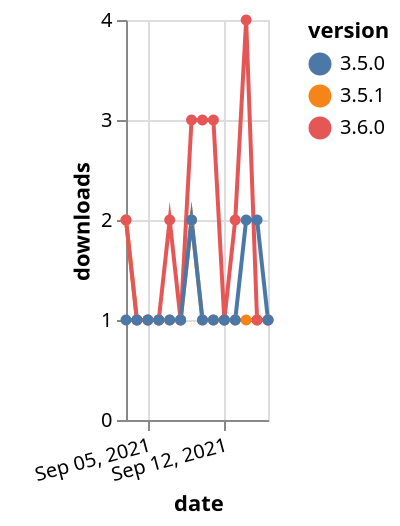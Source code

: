 {"$schema": "https://vega.github.io/schema/vega-lite/v5.json", "description": "A simple bar chart with embedded data.", "data": {"values": [{"date": "2021-09-03", "total": 116, "delta": 2, "version": "3.5.1"}, {"date": "2021-09-04", "total": 117, "delta": 1, "version": "3.5.1"}, {"date": "2021-09-05", "total": 118, "delta": 1, "version": "3.5.1"}, {"date": "2021-09-06", "total": 119, "delta": 1, "version": "3.5.1"}, {"date": "2021-09-07", "total": 120, "delta": 1, "version": "3.5.1"}, {"date": "2021-09-08", "total": 121, "delta": 1, "version": "3.5.1"}, {"date": "2021-09-09", "total": 123, "delta": 2, "version": "3.5.1"}, {"date": "2021-09-10", "total": 124, "delta": 1, "version": "3.5.1"}, {"date": "2021-09-11", "total": 125, "delta": 1, "version": "3.5.1"}, {"date": "2021-09-12", "total": 126, "delta": 1, "version": "3.5.1"}, {"date": "2021-09-13", "total": 127, "delta": 1, "version": "3.5.1"}, {"date": "2021-09-14", "total": 128, "delta": 1, "version": "3.5.1"}, {"date": "2021-09-15", "total": 129, "delta": 1, "version": "3.5.1"}, {"date": "2021-09-16", "total": 130, "delta": 1, "version": "3.5.1"}, {"date": "2021-09-03", "total": 95, "delta": 2, "version": "3.6.0"}, {"date": "2021-09-04", "total": 96, "delta": 1, "version": "3.6.0"}, {"date": "2021-09-05", "total": 97, "delta": 1, "version": "3.6.0"}, {"date": "2021-09-06", "total": 98, "delta": 1, "version": "3.6.0"}, {"date": "2021-09-07", "total": 100, "delta": 2, "version": "3.6.0"}, {"date": "2021-09-08", "total": 101, "delta": 1, "version": "3.6.0"}, {"date": "2021-09-09", "total": 104, "delta": 3, "version": "3.6.0"}, {"date": "2021-09-10", "total": 107, "delta": 3, "version": "3.6.0"}, {"date": "2021-09-11", "total": 110, "delta": 3, "version": "3.6.0"}, {"date": "2021-09-12", "total": 111, "delta": 1, "version": "3.6.0"}, {"date": "2021-09-13", "total": 113, "delta": 2, "version": "3.6.0"}, {"date": "2021-09-14", "total": 117, "delta": 4, "version": "3.6.0"}, {"date": "2021-09-15", "total": 118, "delta": 1, "version": "3.6.0"}, {"date": "2021-09-16", "total": 119, "delta": 1, "version": "3.6.0"}, {"date": "2021-09-03", "total": 146, "delta": 1, "version": "3.5.0"}, {"date": "2021-09-04", "total": 147, "delta": 1, "version": "3.5.0"}, {"date": "2021-09-05", "total": 148, "delta": 1, "version": "3.5.0"}, {"date": "2021-09-06", "total": 149, "delta": 1, "version": "3.5.0"}, {"date": "2021-09-07", "total": 150, "delta": 1, "version": "3.5.0"}, {"date": "2021-09-08", "total": 151, "delta": 1, "version": "3.5.0"}, {"date": "2021-09-09", "total": 153, "delta": 2, "version": "3.5.0"}, {"date": "2021-09-10", "total": 154, "delta": 1, "version": "3.5.0"}, {"date": "2021-09-11", "total": 155, "delta": 1, "version": "3.5.0"}, {"date": "2021-09-12", "total": 156, "delta": 1, "version": "3.5.0"}, {"date": "2021-09-13", "total": 157, "delta": 1, "version": "3.5.0"}, {"date": "2021-09-14", "total": 159, "delta": 2, "version": "3.5.0"}, {"date": "2021-09-15", "total": 161, "delta": 2, "version": "3.5.0"}, {"date": "2021-09-16", "total": 162, "delta": 1, "version": "3.5.0"}]}, "width": "container", "mark": {"type": "line", "point": {"filled": true}}, "encoding": {"x": {"field": "date", "type": "temporal", "timeUnit": "yearmonthdate", "title": "date", "axis": {"labelAngle": -15}}, "y": {"field": "delta", "type": "quantitative", "title": "downloads"}, "color": {"field": "version", "type": "nominal"}, "tooltip": {"field": "delta"}}}